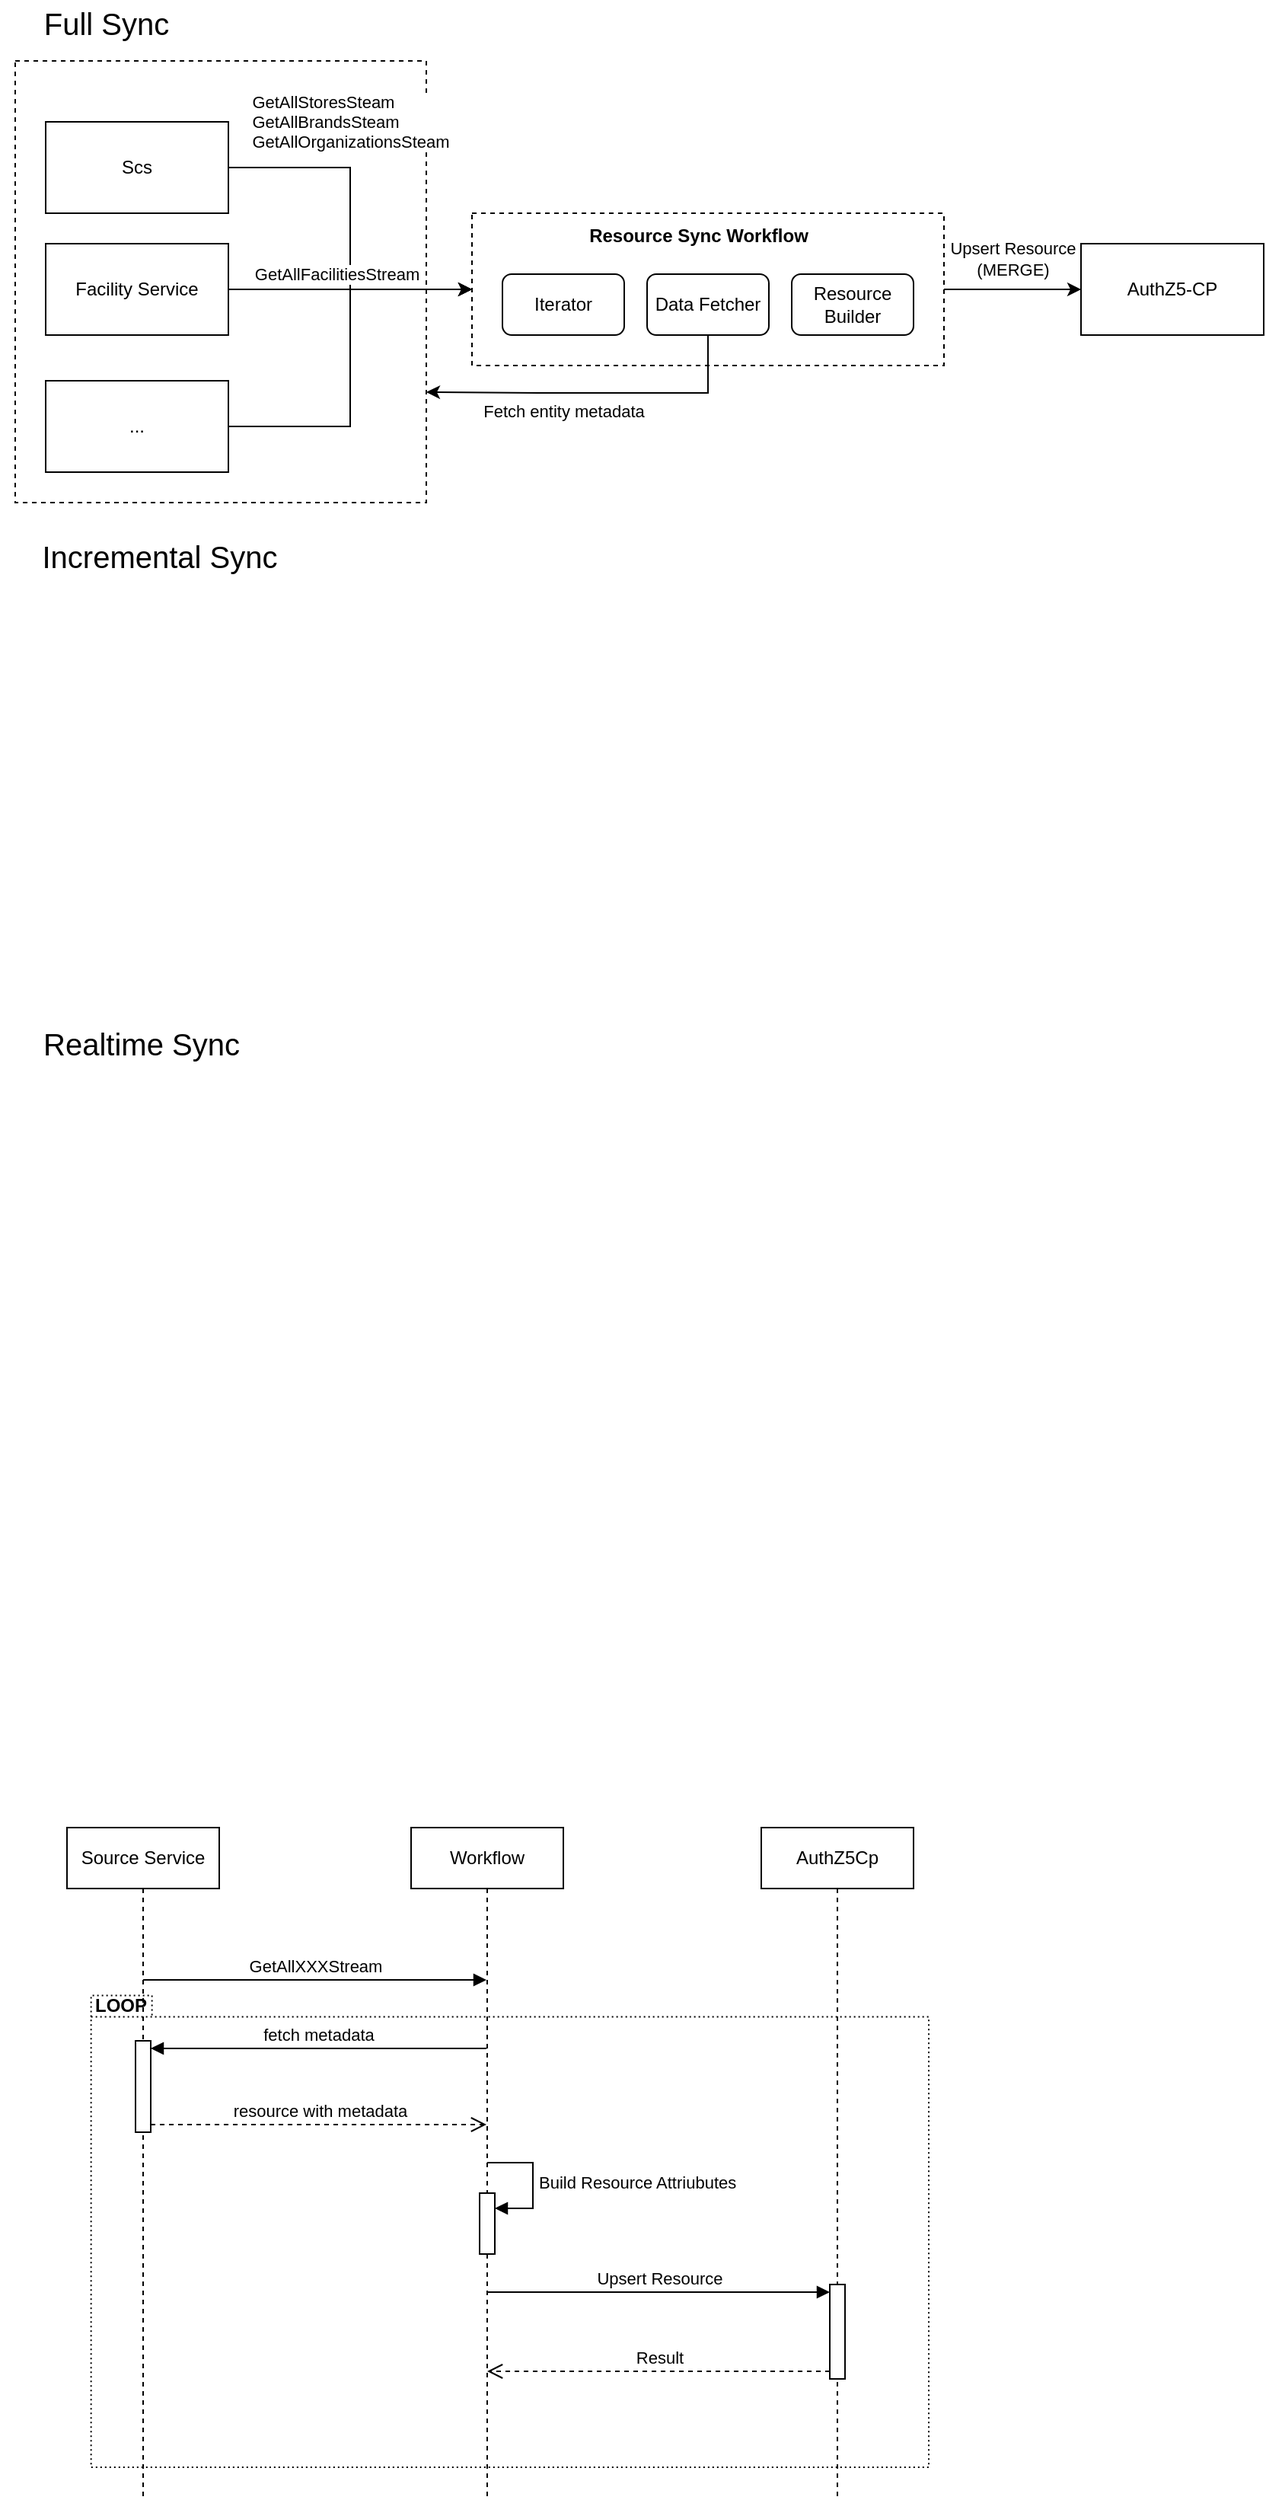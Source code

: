 <mxfile version="22.1.12" type="github">
  <diagram name="Page-1" id="O8MPyl8DHrePYnAYMyPY">
    <mxGraphModel dx="1677" dy="1069" grid="1" gridSize="10" guides="1" tooltips="1" connect="1" arrows="1" fold="1" page="1" pageScale="1" pageWidth="850" pageHeight="1100" math="0" shadow="0">
      <root>
        <mxCell id="0" />
        <mxCell id="1" parent="0" />
        <mxCell id="wBnL4PggBmM-haMTPlV1-50" value="" style="rounded=0;whiteSpace=wrap;html=1;dashed=1;" vertex="1" parent="1">
          <mxGeometry x="20" y="50" width="270" height="290" as="geometry" />
        </mxCell>
        <mxCell id="wBnL4PggBmM-haMTPlV1-44" value="" style="shape=folder;fontStyle=1;spacingTop=10;tabWidth=40;tabHeight=14;tabPosition=left;html=1;whiteSpace=wrap;dashed=1;dashPattern=1 2;" vertex="1" parent="1">
          <mxGeometry x="69.825" y="1320.26" width="550.175" height="309.74" as="geometry" />
        </mxCell>
        <mxCell id="wBnL4PggBmM-haMTPlV1-25" value="AuthZ5Cp" style="shape=umlLifeline;perimeter=lifelinePerimeter;whiteSpace=wrap;html=1;container=1;dropTarget=0;collapsible=0;recursiveResize=0;outlineConnect=0;portConstraint=eastwest;newEdgeStyle={&quot;curved&quot;:0,&quot;rounded&quot;:0};" vertex="1" parent="1">
          <mxGeometry x="510" y="1210" width="100" height="440" as="geometry" />
        </mxCell>
        <mxCell id="wBnL4PggBmM-haMTPlV1-1" value="&lt;font style=&quot;font-size: 20px;&quot;&gt;Full Sync&lt;/font&gt;" style="text;html=1;strokeColor=none;fillColor=none;align=center;verticalAlign=middle;whiteSpace=wrap;rounded=0;" vertex="1" parent="1">
          <mxGeometry x="10" y="10" width="140" height="30" as="geometry" />
        </mxCell>
        <mxCell id="wBnL4PggBmM-haMTPlV1-4" value="&lt;font style=&quot;font-size: 20px;&quot;&gt;Incremental Sync&lt;/font&gt;" style="text;html=1;strokeColor=none;fillColor=none;align=center;verticalAlign=middle;whiteSpace=wrap;rounded=0;" vertex="1" parent="1">
          <mxGeometry x="10" y="360" width="210" height="30" as="geometry" />
        </mxCell>
        <mxCell id="wBnL4PggBmM-haMTPlV1-5" value="&lt;font style=&quot;font-size: 20px;&quot;&gt;Realtime Sync&lt;/font&gt;" style="text;html=1;strokeColor=none;fillColor=none;align=center;verticalAlign=middle;whiteSpace=wrap;rounded=0;" vertex="1" parent="1">
          <mxGeometry x="33" y="680" width="140" height="30" as="geometry" />
        </mxCell>
        <mxCell id="wBnL4PggBmM-haMTPlV1-9" style="edgeStyle=orthogonalEdgeStyle;rounded=0;orthogonalLoop=1;jettySize=auto;html=1;exitX=1;exitY=0.5;exitDx=0;exitDy=0;entryX=0;entryY=0.5;entryDx=0;entryDy=0;" edge="1" parent="1" source="wBnL4PggBmM-haMTPlV1-6" target="wBnL4PggBmM-haMTPlV1-8">
          <mxGeometry relative="1" as="geometry" />
        </mxCell>
        <mxCell id="wBnL4PggBmM-haMTPlV1-16" value="GetAllFacilitiesStream" style="edgeLabel;html=1;align=center;verticalAlign=middle;resizable=0;points=[];" vertex="1" connectable="0" parent="wBnL4PggBmM-haMTPlV1-9">
          <mxGeometry x="-0.505" y="1" relative="1" as="geometry">
            <mxPoint x="11" y="71" as="offset" />
          </mxGeometry>
        </mxCell>
        <mxCell id="wBnL4PggBmM-haMTPlV1-49" value="&lt;div style=&quot;text-align: left;&quot;&gt;GetAllStoresSteam&lt;/div&gt;&lt;div style=&quot;text-align: left;&quot;&gt;GetAllBrandsSteam&lt;/div&gt;&lt;div style=&quot;text-align: left;&quot;&gt;GetAllOrganizationsSteam&lt;/div&gt;" style="edgeLabel;html=1;align=center;verticalAlign=middle;resizable=0;points=[];" vertex="1" connectable="0" parent="wBnL4PggBmM-haMTPlV1-9">
          <mxGeometry x="-0.665" y="-1" relative="1" as="geometry">
            <mxPoint x="40" y="-31" as="offset" />
          </mxGeometry>
        </mxCell>
        <mxCell id="wBnL4PggBmM-haMTPlV1-6" value="Scs" style="rounded=0;whiteSpace=wrap;html=1;" vertex="1" parent="1">
          <mxGeometry x="40" y="90" width="120" height="60" as="geometry" />
        </mxCell>
        <mxCell id="wBnL4PggBmM-haMTPlV1-13" style="edgeStyle=orthogonalEdgeStyle;rounded=0;orthogonalLoop=1;jettySize=auto;html=1;exitX=1;exitY=0.5;exitDx=0;exitDy=0;" edge="1" parent="1" source="wBnL4PggBmM-haMTPlV1-7" target="wBnL4PggBmM-haMTPlV1-8">
          <mxGeometry relative="1" as="geometry" />
        </mxCell>
        <mxCell id="wBnL4PggBmM-haMTPlV1-7" value="Facility Service" style="rounded=0;whiteSpace=wrap;html=1;" vertex="1" parent="1">
          <mxGeometry x="40" y="170" width="120" height="60" as="geometry" />
        </mxCell>
        <mxCell id="wBnL4PggBmM-haMTPlV1-11" style="edgeStyle=orthogonalEdgeStyle;rounded=0;orthogonalLoop=1;jettySize=auto;html=1;exitX=1;exitY=0.5;exitDx=0;exitDy=0;" edge="1" parent="1" source="wBnL4PggBmM-haMTPlV1-8" target="wBnL4PggBmM-haMTPlV1-10">
          <mxGeometry relative="1" as="geometry" />
        </mxCell>
        <mxCell id="wBnL4PggBmM-haMTPlV1-12" value="Upsert Resource&lt;br&gt;(MERGE)" style="edgeLabel;html=1;align=center;verticalAlign=middle;resizable=0;points=[];" vertex="1" connectable="0" parent="wBnL4PggBmM-haMTPlV1-11">
          <mxGeometry y="-1" relative="1" as="geometry">
            <mxPoint y="-21" as="offset" />
          </mxGeometry>
        </mxCell>
        <mxCell id="wBnL4PggBmM-haMTPlV1-8" value="" style="rounded=0;whiteSpace=wrap;html=1;dashed=1;" vertex="1" parent="1">
          <mxGeometry x="320" y="150" width="310" height="100" as="geometry" />
        </mxCell>
        <mxCell id="wBnL4PggBmM-haMTPlV1-10" value="AuthZ5-CP" style="rounded=0;whiteSpace=wrap;html=1;" vertex="1" parent="1">
          <mxGeometry x="720" y="170" width="120" height="60" as="geometry" />
        </mxCell>
        <mxCell id="wBnL4PggBmM-haMTPlV1-15" style="edgeStyle=orthogonalEdgeStyle;rounded=0;orthogonalLoop=1;jettySize=auto;html=1;exitX=1;exitY=0.5;exitDx=0;exitDy=0;entryX=0;entryY=0.5;entryDx=0;entryDy=0;" edge="1" parent="1" source="wBnL4PggBmM-haMTPlV1-14" target="wBnL4PggBmM-haMTPlV1-8">
          <mxGeometry relative="1" as="geometry" />
        </mxCell>
        <mxCell id="wBnL4PggBmM-haMTPlV1-14" value="..." style="rounded=0;whiteSpace=wrap;html=1;" vertex="1" parent="1">
          <mxGeometry x="40" y="260" width="120" height="60" as="geometry" />
        </mxCell>
        <mxCell id="wBnL4PggBmM-haMTPlV1-17" value="Iterator" style="rounded=1;whiteSpace=wrap;html=1;" vertex="1" parent="1">
          <mxGeometry x="340" y="190" width="80" height="40" as="geometry" />
        </mxCell>
        <mxCell id="wBnL4PggBmM-haMTPlV1-52" style="edgeStyle=orthogonalEdgeStyle;rounded=0;orthogonalLoop=1;jettySize=auto;html=1;exitX=0.5;exitY=1;exitDx=0;exitDy=0;entryX=1;entryY=0.75;entryDx=0;entryDy=0;" edge="1" parent="1" source="wBnL4PggBmM-haMTPlV1-19" target="wBnL4PggBmM-haMTPlV1-50">
          <mxGeometry relative="1" as="geometry">
            <Array as="points">
              <mxPoint x="475" y="268" />
              <mxPoint x="363" y="268" />
            </Array>
          </mxGeometry>
        </mxCell>
        <mxCell id="wBnL4PggBmM-haMTPlV1-53" value="Fetch entity metadata" style="edgeLabel;html=1;align=center;verticalAlign=middle;resizable=0;points=[];" vertex="1" connectable="0" parent="wBnL4PggBmM-haMTPlV1-52">
          <mxGeometry x="0.2" relative="1" as="geometry">
            <mxPoint x="1" y="12" as="offset" />
          </mxGeometry>
        </mxCell>
        <mxCell id="wBnL4PggBmM-haMTPlV1-19" value="Data Fetcher" style="rounded=1;whiteSpace=wrap;html=1;" vertex="1" parent="1">
          <mxGeometry x="435" y="190" width="80" height="40" as="geometry" />
        </mxCell>
        <mxCell id="wBnL4PggBmM-haMTPlV1-20" value="Resource&lt;br&gt;Builder" style="rounded=1;whiteSpace=wrap;html=1;" vertex="1" parent="1">
          <mxGeometry x="530" y="190" width="80" height="40" as="geometry" />
        </mxCell>
        <mxCell id="wBnL4PggBmM-haMTPlV1-22" value="&lt;b&gt;&lt;font style=&quot;font-size: 12px;&quot;&gt;Resource Sync Workflow&lt;/font&gt;&lt;/b&gt;" style="text;html=1;strokeColor=none;fillColor=none;align=center;verticalAlign=middle;whiteSpace=wrap;rounded=0;" vertex="1" parent="1">
          <mxGeometry x="364" y="150" width="210" height="30" as="geometry" />
        </mxCell>
        <mxCell id="wBnL4PggBmM-haMTPlV1-23" value="Source Service" style="shape=umlLifeline;perimeter=lifelinePerimeter;whiteSpace=wrap;html=1;container=1;dropTarget=0;collapsible=0;recursiveResize=0;outlineConnect=0;portConstraint=eastwest;newEdgeStyle={&quot;curved&quot;:0,&quot;rounded&quot;:0};" vertex="1" parent="1">
          <mxGeometry x="54" y="1210" width="100" height="440" as="geometry" />
        </mxCell>
        <mxCell id="wBnL4PggBmM-haMTPlV1-41" value="" style="html=1;points=[[0,0,0,0,5],[0,1,0,0,-5],[1,0,0,0,5],[1,1,0,0,-5]];perimeter=orthogonalPerimeter;outlineConnect=0;targetShapes=umlLifeline;portConstraint=eastwest;newEdgeStyle={&quot;curved&quot;:0,&quot;rounded&quot;:0};" vertex="1" parent="wBnL4PggBmM-haMTPlV1-23">
          <mxGeometry x="45" y="140" width="10" height="60" as="geometry" />
        </mxCell>
        <mxCell id="wBnL4PggBmM-haMTPlV1-24" value="Workflow" style="shape=umlLifeline;perimeter=lifelinePerimeter;whiteSpace=wrap;html=1;container=1;dropTarget=0;collapsible=0;recursiveResize=0;outlineConnect=0;portConstraint=eastwest;newEdgeStyle={&quot;curved&quot;:0,&quot;rounded&quot;:0};" vertex="1" parent="1">
          <mxGeometry x="280" y="1210" width="100" height="440" as="geometry" />
        </mxCell>
        <mxCell id="wBnL4PggBmM-haMTPlV1-32" value="" style="html=1;points=[[0,0,0,0,5],[0,1,0,0,-5],[1,0,0,0,5],[1,1,0,0,-5]];perimeter=orthogonalPerimeter;outlineConnect=0;targetShapes=umlLifeline;portConstraint=eastwest;newEdgeStyle={&quot;curved&quot;:0,&quot;rounded&quot;:0};" vertex="1" parent="wBnL4PggBmM-haMTPlV1-24">
          <mxGeometry x="45" y="240" width="10" height="40" as="geometry" />
        </mxCell>
        <mxCell id="wBnL4PggBmM-haMTPlV1-33" value="Build Resource Attriubutes" style="html=1;align=left;spacingLeft=2;endArrow=block;rounded=0;edgeStyle=orthogonalEdgeStyle;curved=0;rounded=0;" edge="1" parent="wBnL4PggBmM-haMTPlV1-24">
          <mxGeometry relative="1" as="geometry">
            <mxPoint x="50" y="220" as="sourcePoint" />
            <Array as="points">
              <mxPoint x="80" y="250" />
            </Array>
            <mxPoint x="55" y="250" as="targetPoint" />
          </mxGeometry>
        </mxCell>
        <mxCell id="wBnL4PggBmM-haMTPlV1-28" value="GetAllXXXStream" style="html=1;verticalAlign=bottom;startArrow=none;startFill=0;endArrow=block;startSize=8;curved=0;rounded=0;" edge="1" parent="1" source="wBnL4PggBmM-haMTPlV1-23" target="wBnL4PggBmM-haMTPlV1-24">
          <mxGeometry width="60" relative="1" as="geometry">
            <mxPoint x="140" y="1310" as="sourcePoint" />
            <mxPoint x="170" y="1310" as="targetPoint" />
            <Array as="points">
              <mxPoint x="230" y="1310" />
            </Array>
          </mxGeometry>
        </mxCell>
        <mxCell id="wBnL4PggBmM-haMTPlV1-35" value="Upsert Resource" style="html=1;verticalAlign=bottom;endArrow=block;curved=0;rounded=0;entryX=0;entryY=0;entryDx=0;entryDy=5;" edge="1" target="wBnL4PggBmM-haMTPlV1-34" parent="1" source="wBnL4PggBmM-haMTPlV1-24">
          <mxGeometry relative="1" as="geometry">
            <mxPoint x="485" y="1535" as="sourcePoint" />
          </mxGeometry>
        </mxCell>
        <mxCell id="wBnL4PggBmM-haMTPlV1-36" value="Result" style="html=1;verticalAlign=bottom;endArrow=open;dashed=1;endSize=8;curved=0;rounded=0;exitX=0;exitY=1;exitDx=0;exitDy=-5;" edge="1" source="wBnL4PggBmM-haMTPlV1-34" parent="1" target="wBnL4PggBmM-haMTPlV1-24">
          <mxGeometry relative="1" as="geometry">
            <mxPoint x="485" y="1605" as="targetPoint" />
          </mxGeometry>
        </mxCell>
        <mxCell id="wBnL4PggBmM-haMTPlV1-42" value="fetch metadata" style="html=1;verticalAlign=bottom;endArrow=block;curved=0;rounded=0;entryX=1;entryY=0;entryDx=0;entryDy=5;" edge="1" target="wBnL4PggBmM-haMTPlV1-41" parent="1" source="wBnL4PggBmM-haMTPlV1-24">
          <mxGeometry relative="1" as="geometry">
            <mxPoint x="179" y="1455" as="sourcePoint" />
          </mxGeometry>
        </mxCell>
        <mxCell id="wBnL4PggBmM-haMTPlV1-43" value="resource with metadata" style="html=1;verticalAlign=bottom;endArrow=open;dashed=1;endSize=8;curved=0;rounded=0;exitX=1;exitY=1;exitDx=0;exitDy=-5;" edge="1" source="wBnL4PggBmM-haMTPlV1-41" parent="1" target="wBnL4PggBmM-haMTPlV1-24">
          <mxGeometry relative="1" as="geometry">
            <mxPoint x="179" y="1525" as="targetPoint" />
            <mxPoint as="offset" />
          </mxGeometry>
        </mxCell>
        <mxCell id="wBnL4PggBmM-haMTPlV1-45" value="&lt;b&gt;LOOP&lt;/b&gt;" style="text;html=1;strokeColor=none;fillColor=none;align=center;verticalAlign=middle;whiteSpace=wrap;rounded=0;" vertex="1" parent="1">
          <mxGeometry x="60" y="1312" width="58.947" height="30.974" as="geometry" />
        </mxCell>
        <mxCell id="wBnL4PggBmM-haMTPlV1-34" value="" style="html=1;points=[[0,0,0,0,5],[0,1,0,0,-5],[1,0,0,0,5],[1,1,0,0,-5]];perimeter=orthogonalPerimeter;outlineConnect=0;targetShapes=umlLifeline;portConstraint=eastwest;newEdgeStyle={&quot;curved&quot;:0,&quot;rounded&quot;:0};" vertex="1" parent="1">
          <mxGeometry x="555" y="1510" width="10" height="62" as="geometry" />
        </mxCell>
      </root>
    </mxGraphModel>
  </diagram>
</mxfile>
